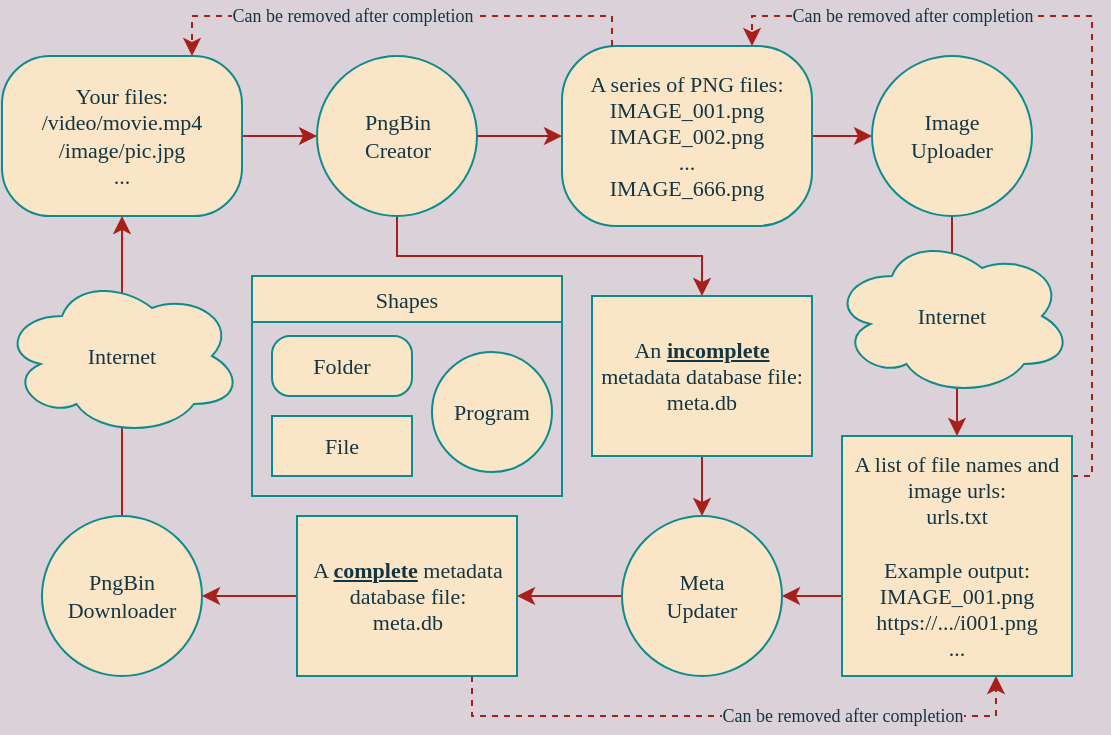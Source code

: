 <mxfile version="13.10.4" type="device"><diagram id="dhFDXMRaFFDeHFls-0k8" name="Page-1"><mxGraphModel dx="981" dy="507" grid="1" gridSize="10" guides="1" tooltips="1" connect="1" arrows="1" fold="1" page="1" pageScale="1" pageWidth="850" pageHeight="1100" background="#DAD2D8" math="0" shadow="0"><root><mxCell id="0"/><mxCell id="1" parent="0"/><mxCell id="bfPp9NIBDCzCRLXdldPs-7" style="edgeStyle=orthogonalEdgeStyle;rounded=0;orthogonalLoop=1;jettySize=auto;html=1;fontStyle=0;verticalAlign=middle;strokeColor=#A8201A;fontColor=#143642;fontFamily=Tahoma;fontSize=11;labelBackgroundColor=#DAD2D8;" parent="1" source="bfPp9NIBDCzCRLXdldPs-2" target="bfPp9NIBDCzCRLXdldPs-8" edge="1"><mxGeometry relative="1" as="geometry"><mxPoint x="305" y="130" as="targetPoint"/></mxGeometry></mxCell><mxCell id="bfPp9NIBDCzCRLXdldPs-2" value="&lt;div style=&quot;font-size: 11px;&quot;&gt;Your files:&lt;/div&gt;&lt;div style=&quot;font-size: 11px;&quot;&gt;/video/movie.mp4&lt;/div&gt;&lt;div style=&quot;font-size: 11px;&quot;&gt;/image/pic.jpg&lt;/div&gt;&lt;div style=&quot;font-size: 11px;&quot;&gt;...&lt;br style=&quot;font-size: 11px;&quot;&gt;&lt;/div&gt;" style="rounded=1;whiteSpace=wrap;html=1;fontStyle=0;verticalAlign=middle;fillColor=#FAE5C7;fontColor=#143642;fontFamily=Tahoma;fontSize=11;arcSize=30;strokeColor=#0F8B8D;" parent="1" vertex="1"><mxGeometry x="65" y="100" width="120" height="80" as="geometry"/></mxCell><mxCell id="bfPp9NIBDCzCRLXdldPs-9" style="edgeStyle=orthogonalEdgeStyle;rounded=0;orthogonalLoop=1;jettySize=auto;html=1;fontStyle=0;verticalAlign=middle;strokeColor=#A8201A;fontColor=#143642;fontFamily=Tahoma;fontSize=11;labelBackgroundColor=#DAD2D8;" parent="1" edge="1"><mxGeometry relative="1" as="geometry"><mxPoint x="305" y="250" as="targetPoint"/><mxPoint x="305" y="250" as="sourcePoint"/></mxGeometry></mxCell><mxCell id="bfPp9NIBDCzCRLXdldPs-15" style="edgeStyle=orthogonalEdgeStyle;rounded=0;orthogonalLoop=1;jettySize=auto;html=1;fontStyle=0;verticalAlign=middle;strokeColor=#A8201A;fontColor=#143642;fontFamily=Tahoma;fontSize=11;labelBackgroundColor=#DAD2D8;" parent="1" source="bfPp9NIBDCzCRLXdldPs-8" target="bfPp9NIBDCzCRLXdldPs-14" edge="1"><mxGeometry relative="1" as="geometry"/></mxCell><mxCell id="Ia8f7IrTwbiORh-D0u1V-8" style="edgeStyle=orthogonalEdgeStyle;rounded=0;orthogonalLoop=1;jettySize=auto;html=1;strokeColor=#A8201A;fontColor=#143642;fontFamily=Tahoma;fontStyle=0;fontSize=11;labelBackgroundColor=#DAD2D8;" parent="1" source="bfPp9NIBDCzCRLXdldPs-8" target="bfPp9NIBDCzCRLXdldPs-20" edge="1"><mxGeometry relative="1" as="geometry"><Array as="points"><mxPoint x="262" y="200"/><mxPoint x="415" y="200"/></Array></mxGeometry></mxCell><mxCell id="bfPp9NIBDCzCRLXdldPs-8" value="&lt;div style=&quot;font-size: 11px;&quot;&gt;PngBin&lt;/div&gt;&lt;div style=&quot;font-size: 11px;&quot;&gt;Creator&lt;/div&gt;" style="ellipse;whiteSpace=wrap;html=1;aspect=fixed;fontStyle=0;verticalAlign=middle;fillColor=#FAE5C7;strokeColor=#0F8B8D;fontColor=#143642;fontFamily=Tahoma;fontSize=11;" parent="1" vertex="1"><mxGeometry x="222.5" y="100" width="80" height="80" as="geometry"/></mxCell><mxCell id="bfPp9NIBDCzCRLXdldPs-18" style="edgeStyle=orthogonalEdgeStyle;rounded=0;orthogonalLoop=1;jettySize=auto;html=1;fontStyle=0;verticalAlign=middle;strokeColor=#A8201A;fontColor=#143642;fontFamily=Tahoma;fontSize=11;labelBackgroundColor=#DAD2D8;" parent="1" source="bfPp9NIBDCzCRLXdldPs-14" target="bfPp9NIBDCzCRLXdldPs-19" edge="1"><mxGeometry relative="1" as="geometry"><mxPoint x="665" y="140" as="targetPoint"/></mxGeometry></mxCell><mxCell id="bfPp9NIBDCzCRLXdldPs-14" value="&lt;div style=&quot;font-size: 11px;&quot;&gt;A series of PNG files:&lt;/div&gt;&lt;div style=&quot;font-size: 11px;&quot;&gt;IMAGE_001.png&lt;/div&gt;&lt;div style=&quot;font-size: 11px;&quot;&gt;IMAGE_002.png&lt;br style=&quot;font-size: 11px;&quot;&gt;&lt;/div&gt;&lt;div style=&quot;font-size: 11px;&quot;&gt;...&lt;/div&gt;&lt;div style=&quot;font-size: 11px;&quot;&gt;IMAGE_666.png&lt;br style=&quot;font-size: 11px;&quot;&gt;&lt;/div&gt;" style="rounded=1;whiteSpace=wrap;html=1;fontStyle=0;verticalAlign=middle;fillColor=#FAE5C7;fontColor=#143642;fontFamily=Tahoma;fontSize=11;arcSize=30;strokeColor=#0F8B8D;" parent="1" vertex="1"><mxGeometry x="345" y="95" width="125" height="90" as="geometry"/></mxCell><mxCell id="bfPp9NIBDCzCRLXdldPs-21" style="edgeStyle=orthogonalEdgeStyle;rounded=0;orthogonalLoop=1;jettySize=auto;html=1;fontStyle=0;verticalAlign=middle;strokeColor=#A8201A;fontColor=#143642;fontFamily=Tahoma;fontSize=11;labelBackgroundColor=#DAD2D8;" parent="1" source="bfPp9NIBDCzCRLXdldPs-19" target="bfPp9NIBDCzCRLXdldPs-22" edge="1"><mxGeometry relative="1" as="geometry"><mxPoint x="685" y="220" as="targetPoint"/><Array as="points"/></mxGeometry></mxCell><mxCell id="bfPp9NIBDCzCRLXdldPs-19" value="&lt;div style=&quot;font-size: 11px;&quot;&gt;Image&lt;/div&gt;&lt;div style=&quot;font-size: 11px;&quot;&gt;Uploader&lt;/div&gt;" style="ellipse;whiteSpace=wrap;html=1;aspect=fixed;fontStyle=0;verticalAlign=middle;fillColor=#FAE5C7;strokeColor=#0F8B8D;fontColor=#143642;fontFamily=Tahoma;fontSize=11;" parent="1" vertex="1"><mxGeometry x="500" y="100" width="80" height="80" as="geometry"/></mxCell><mxCell id="Ia8f7IrTwbiORh-D0u1V-7" style="edgeStyle=orthogonalEdgeStyle;rounded=0;orthogonalLoop=1;jettySize=auto;html=1;strokeColor=#A8201A;fontColor=#143642;fontFamily=Tahoma;fontStyle=0;fontSize=11;labelBackgroundColor=#DAD2D8;" parent="1" source="bfPp9NIBDCzCRLXdldPs-20" target="bfPp9NIBDCzCRLXdldPs-25" edge="1"><mxGeometry relative="1" as="geometry"/></mxCell><mxCell id="bfPp9NIBDCzCRLXdldPs-20" value="&lt;div style=&quot;font-size: 11px&quot;&gt;An &lt;b&gt;&lt;u style=&quot;font-size: 11px&quot;&gt;incomplete&lt;/u&gt;&lt;/b&gt; metadata database file:&lt;/div&gt;&lt;div style=&quot;font-size: 11px&quot;&gt; meta.db&lt;/div&gt;" style="rounded=0;whiteSpace=wrap;html=1;fontStyle=0;verticalAlign=middle;fillColor=#FAE5C7;fontColor=#143642;fontFamily=Tahoma;fontSize=11;strokeColor=#0F8B8D;" parent="1" vertex="1"><mxGeometry x="360" y="220" width="110" height="80" as="geometry"/></mxCell><mxCell id="bfPp9NIBDCzCRLXdldPs-33" style="edgeStyle=orthogonalEdgeStyle;rounded=0;orthogonalLoop=1;jettySize=auto;html=1;dashed=1;fontStyle=0;verticalAlign=middle;strokeColor=#A8201A;fontColor=#143642;fontFamily=Tahoma;fontSize=11;labelBackgroundColor=#DAD2D8;" parent="1" source="bfPp9NIBDCzCRLXdldPs-22" target="bfPp9NIBDCzCRLXdldPs-14" edge="1"><mxGeometry relative="1" as="geometry"><mxPoint x="430" y="60" as="targetPoint"/><Array as="points"><mxPoint x="610" y="310"/><mxPoint x="610" y="80"/><mxPoint x="440" y="80"/></Array></mxGeometry></mxCell><mxCell id="Ia8f7IrTwbiORh-D0u1V-6" style="edgeStyle=orthogonalEdgeStyle;rounded=0;orthogonalLoop=1;jettySize=auto;html=1;strokeColor=#A8201A;fontColor=#143642;fontFamily=Tahoma;fontStyle=0;fontSize=11;labelBackgroundColor=#DAD2D8;" parent="1" source="bfPp9NIBDCzCRLXdldPs-22" target="bfPp9NIBDCzCRLXdldPs-25" edge="1"><mxGeometry relative="1" as="geometry"><Array as="points"><mxPoint x="480" y="370"/><mxPoint x="480" y="370"/></Array></mxGeometry></mxCell><mxCell id="bfPp9NIBDCzCRLXdldPs-22" value="&lt;div style=&quot;font-size: 11px&quot;&gt;A list of file names and image urls:&lt;/div&gt;&lt;div style=&quot;font-size: 11px&quot;&gt;urls.txt&lt;/div&gt;&lt;div style=&quot;font-size: 11px&quot;&gt;&lt;br style=&quot;font-size: 11px&quot;&gt;&lt;/div&gt;&lt;div style=&quot;font-size: 11px&quot;&gt;Example output:&lt;/div&gt;&lt;div style=&quot;font-size: 11px&quot;&gt;IMAGE_001.png&lt;br style=&quot;font-size: 11px&quot;&gt;&lt;/div&gt;&lt;div style=&quot;font-size: 11px&quot;&gt;https://.../i001.png&lt;/div&gt;..." style="rounded=0;whiteSpace=wrap;html=1;fontStyle=0;verticalAlign=middle;fillColor=#FAE5C7;fontColor=#143642;fontFamily=Tahoma;fontSize=11;strokeColor=#0F8B8D;" parent="1" vertex="1"><mxGeometry x="485" y="290" width="115" height="120" as="geometry"/></mxCell><mxCell id="Ia8f7IrTwbiORh-D0u1V-10" style="edgeStyle=orthogonalEdgeStyle;rounded=0;orthogonalLoop=1;jettySize=auto;html=1;strokeColor=#A8201A;fontColor=#143642;fontFamily=Tahoma;fontStyle=0;fontSize=11;labelBackgroundColor=#DAD2D8;" parent="1" source="bfPp9NIBDCzCRLXdldPs-25" target="Ia8f7IrTwbiORh-D0u1V-5" edge="1"><mxGeometry relative="1" as="geometry"/></mxCell><mxCell id="bfPp9NIBDCzCRLXdldPs-25" value="&lt;div style=&quot;font-size: 11px;&quot;&gt;Meta&lt;br style=&quot;font-size: 11px;&quot;&gt;&lt;/div&gt;&lt;div style=&quot;font-size: 11px;&quot;&gt;Updater&lt;/div&gt;" style="ellipse;whiteSpace=wrap;html=1;aspect=fixed;fontStyle=0;verticalAlign=middle;strokeWidth=1;fillColor=#FAE5C7;strokeColor=#0F8B8D;fontColor=#143642;fontFamily=Tahoma;fontSize=11;" parent="1" vertex="1"><mxGeometry x="375" y="330" width="80" height="80" as="geometry"/></mxCell><mxCell id="bfPp9NIBDCzCRLXdldPs-32" style="edgeStyle=orthogonalEdgeStyle;rounded=0;orthogonalLoop=1;jettySize=auto;html=1;fontStyle=0;verticalAlign=middle;strokeColor=#A8201A;fontColor=#143642;fontFamily=Tahoma;fontSize=11;labelBackgroundColor=#DAD2D8;" parent="1" source="bfPp9NIBDCzCRLXdldPs-30" target="bfPp9NIBDCzCRLXdldPs-2" edge="1"><mxGeometry relative="1" as="geometry"/></mxCell><mxCell id="bfPp9NIBDCzCRLXdldPs-30" value="&lt;div style=&quot;font-size: 11px;&quot;&gt;PngBin&lt;/div&gt;&lt;div style=&quot;font-size: 11px;&quot;&gt;Downloader&lt;br style=&quot;font-size: 11px;&quot;&gt;&lt;/div&gt;" style="ellipse;whiteSpace=wrap;html=1;aspect=fixed;fontStyle=0;verticalAlign=middle;fillColor=#FAE5C7;strokeColor=#0F8B8D;fontColor=#143642;fontFamily=Tahoma;fontSize=11;" parent="1" vertex="1"><mxGeometry x="85" y="330" width="80" height="80" as="geometry"/></mxCell><mxCell id="bfPp9NIBDCzCRLXdldPs-34" value="" style="endArrow=classic;html=1;bendable=1;edgeStyle=orthogonalEdgeStyle;rounded=0;dashed=1;fontStyle=0;verticalAlign=middle;strokeColor=#A8201A;fontColor=#143642;fontFamily=Tahoma;fontSize=11;labelBackgroundColor=#DAD2D8;" parent="1" source="bfPp9NIBDCzCRLXdldPs-14" target="bfPp9NIBDCzCRLXdldPs-2" edge="1"><mxGeometry width="50" height="50" relative="1" as="geometry"><mxPoint x="500" y="60" as="sourcePoint"/><mxPoint x="85" y="20" as="targetPoint"/><Array as="points"><mxPoint x="370" y="80"/><mxPoint x="160" y="80"/></Array></mxGeometry></mxCell><mxCell id="bfPp9NIBDCzCRLXdldPs-40" value="Can be removed after completion" style="edgeLabel;html=1;align=center;verticalAlign=middle;resizable=0;points=[];fontStyle=0;fontColor=#143642;fontSize=9;fontFamily=Tahoma;labelBackgroundColor=#DAD2D8;" parent="1" vertex="1" connectable="0"><mxGeometry x="240" y="80" as="geometry"/></mxCell><mxCell id="bfPp9NIBDCzCRLXdldPs-41" value="&lt;div style=&quot;font-size: 11px;&quot;&gt;Internet&lt;/div&gt;" style="ellipse;shape=cloud;whiteSpace=wrap;html=1;fontStyle=0;verticalAlign=middle;fillColor=#FAE5C7;strokeColor=#0F8B8D;fontColor=#143642;fontFamily=Tahoma;fontSize=11;" parent="1" vertex="1"><mxGeometry x="65" y="210" width="120" height="80" as="geometry"/></mxCell><mxCell id="bfPp9NIBDCzCRLXdldPs-58" value="&lt;div style=&quot;font-size: 11px;&quot;&gt;Internet&lt;/div&gt;" style="ellipse;shape=cloud;whiteSpace=wrap;html=1;fontStyle=0;verticalAlign=middle;fillColor=#FAE5C7;strokeColor=#0F8B8D;fontColor=#143642;fontFamily=Tahoma;fontSize=11;" parent="1" vertex="1"><mxGeometry x="480" y="190" width="120" height="80" as="geometry"/></mxCell><mxCell id="bfPp9NIBDCzCRLXdldPs-61" value="Can be removed after completion" style="edgeLabel;html=1;align=center;verticalAlign=middle;resizable=0;points=[];fontStyle=0;fontColor=#143642;fontSize=9;horizontal=1;fontFamily=Tahoma;labelBackgroundColor=#DAD2D8;" parent="1" vertex="1" connectable="0"><mxGeometry x="520" y="80" as="geometry"/></mxCell><mxCell id="bfPp9NIBDCzCRLXdldPs-63" value="Shapes" style="swimlane;strokeWidth=1;fontStyle=0;fillColor=#FAE5C7;strokeColor=#0F8B8D;fontColor=#143642;fontFamily=Tahoma;fontSize=11;" parent="1" vertex="1"><mxGeometry x="190" y="210" width="155" height="110" as="geometry"><mxRectangle x="225" y="410" width="80" height="23" as="alternateBounds"/></mxGeometry></mxCell><mxCell id="bfPp9NIBDCzCRLXdldPs-52" value="Folder" style="rounded=1;whiteSpace=wrap;html=1;strokeWidth=1;fontStyle=0;fillColor=#FAE5C7;fontColor=#143642;fontFamily=Tahoma;fontSize=11;arcSize=30;strokeColor=#0F8B8D;" parent="bfPp9NIBDCzCRLXdldPs-63" vertex="1"><mxGeometry x="10" y="30" width="70" height="30" as="geometry"/></mxCell><mxCell id="bfPp9NIBDCzCRLXdldPs-53" value="File" style="rounded=0;whiteSpace=wrap;html=1;strokeWidth=1;fontStyle=0;fillColor=#FAE5C7;fontColor=#143642;fontFamily=Tahoma;fontSize=11;strokeColor=#0F8B8D;" parent="bfPp9NIBDCzCRLXdldPs-63" vertex="1"><mxGeometry x="10" y="70" width="70" height="30" as="geometry"/></mxCell><mxCell id="bfPp9NIBDCzCRLXdldPs-54" value="&lt;div style=&quot;font-size: 11px;&quot;&gt;Program&lt;/div&gt;" style="ellipse;whiteSpace=wrap;html=1;aspect=fixed;strokeWidth=1;fontStyle=0;fillColor=#FAE5C7;strokeColor=#0F8B8D;fontColor=#143642;fontFamily=Tahoma;fontSize=11;" parent="bfPp9NIBDCzCRLXdldPs-63" vertex="1"><mxGeometry x="90" y="38" width="60" height="60" as="geometry"/></mxCell><mxCell id="Ia8f7IrTwbiORh-D0u1V-11" style="edgeStyle=orthogonalEdgeStyle;rounded=0;orthogonalLoop=1;jettySize=auto;html=1;strokeColor=#A8201A;fontColor=#143642;fontFamily=Tahoma;fontStyle=0;fontSize=11;labelBackgroundColor=#DAD2D8;" parent="1" source="Ia8f7IrTwbiORh-D0u1V-5" target="bfPp9NIBDCzCRLXdldPs-30" edge="1"><mxGeometry relative="1" as="geometry"/></mxCell><mxCell id="Ia8f7IrTwbiORh-D0u1V-12" style="edgeStyle=orthogonalEdgeStyle;rounded=0;orthogonalLoop=1;jettySize=auto;html=1;strokeColor=#A8201A;fontColor=#143642;dashed=1;fontFamily=Tahoma;fontStyle=0;fontSize=11;labelBackgroundColor=#DAD2D8;" parent="1" source="Ia8f7IrTwbiORh-D0u1V-5" target="bfPp9NIBDCzCRLXdldPs-22" edge="1"><mxGeometry relative="1" as="geometry"><mxPoint x="570" y="450" as="targetPoint"/><Array as="points"><mxPoint x="300" y="430"/><mxPoint x="562" y="430"/></Array></mxGeometry></mxCell><mxCell id="Ia8f7IrTwbiORh-D0u1V-5" value="&lt;div style=&quot;font-size: 11px&quot;&gt;A &lt;b&gt;&lt;u style=&quot;font-size: 11px&quot;&gt;complete&lt;/u&gt;&lt;/b&gt; metadata database file:&lt;/div&gt;&lt;div style=&quot;font-size: 11px&quot;&gt; meta.db&lt;/div&gt;" style="rounded=0;whiteSpace=wrap;html=1;fontStyle=0;verticalAlign=middle;fillColor=#FAE5C7;fontColor=#143642;fontFamily=Tahoma;fontSize=11;strokeColor=#0F8B8D;" parent="1" vertex="1"><mxGeometry x="212.5" y="330" width="110" height="80" as="geometry"/></mxCell><mxCell id="Ia8f7IrTwbiORh-D0u1V-13" value="Can be removed after completion" style="edgeLabel;html=1;align=center;verticalAlign=middle;resizable=0;points=[];fontStyle=0;fontColor=#143642;fontSize=9;fontFamily=Tahoma;labelBackgroundColor=#DAD2D8;" parent="1" vertex="1" connectable="0"><mxGeometry x="485" y="430" as="geometry"/></mxCell></root></mxGraphModel></diagram></mxfile>